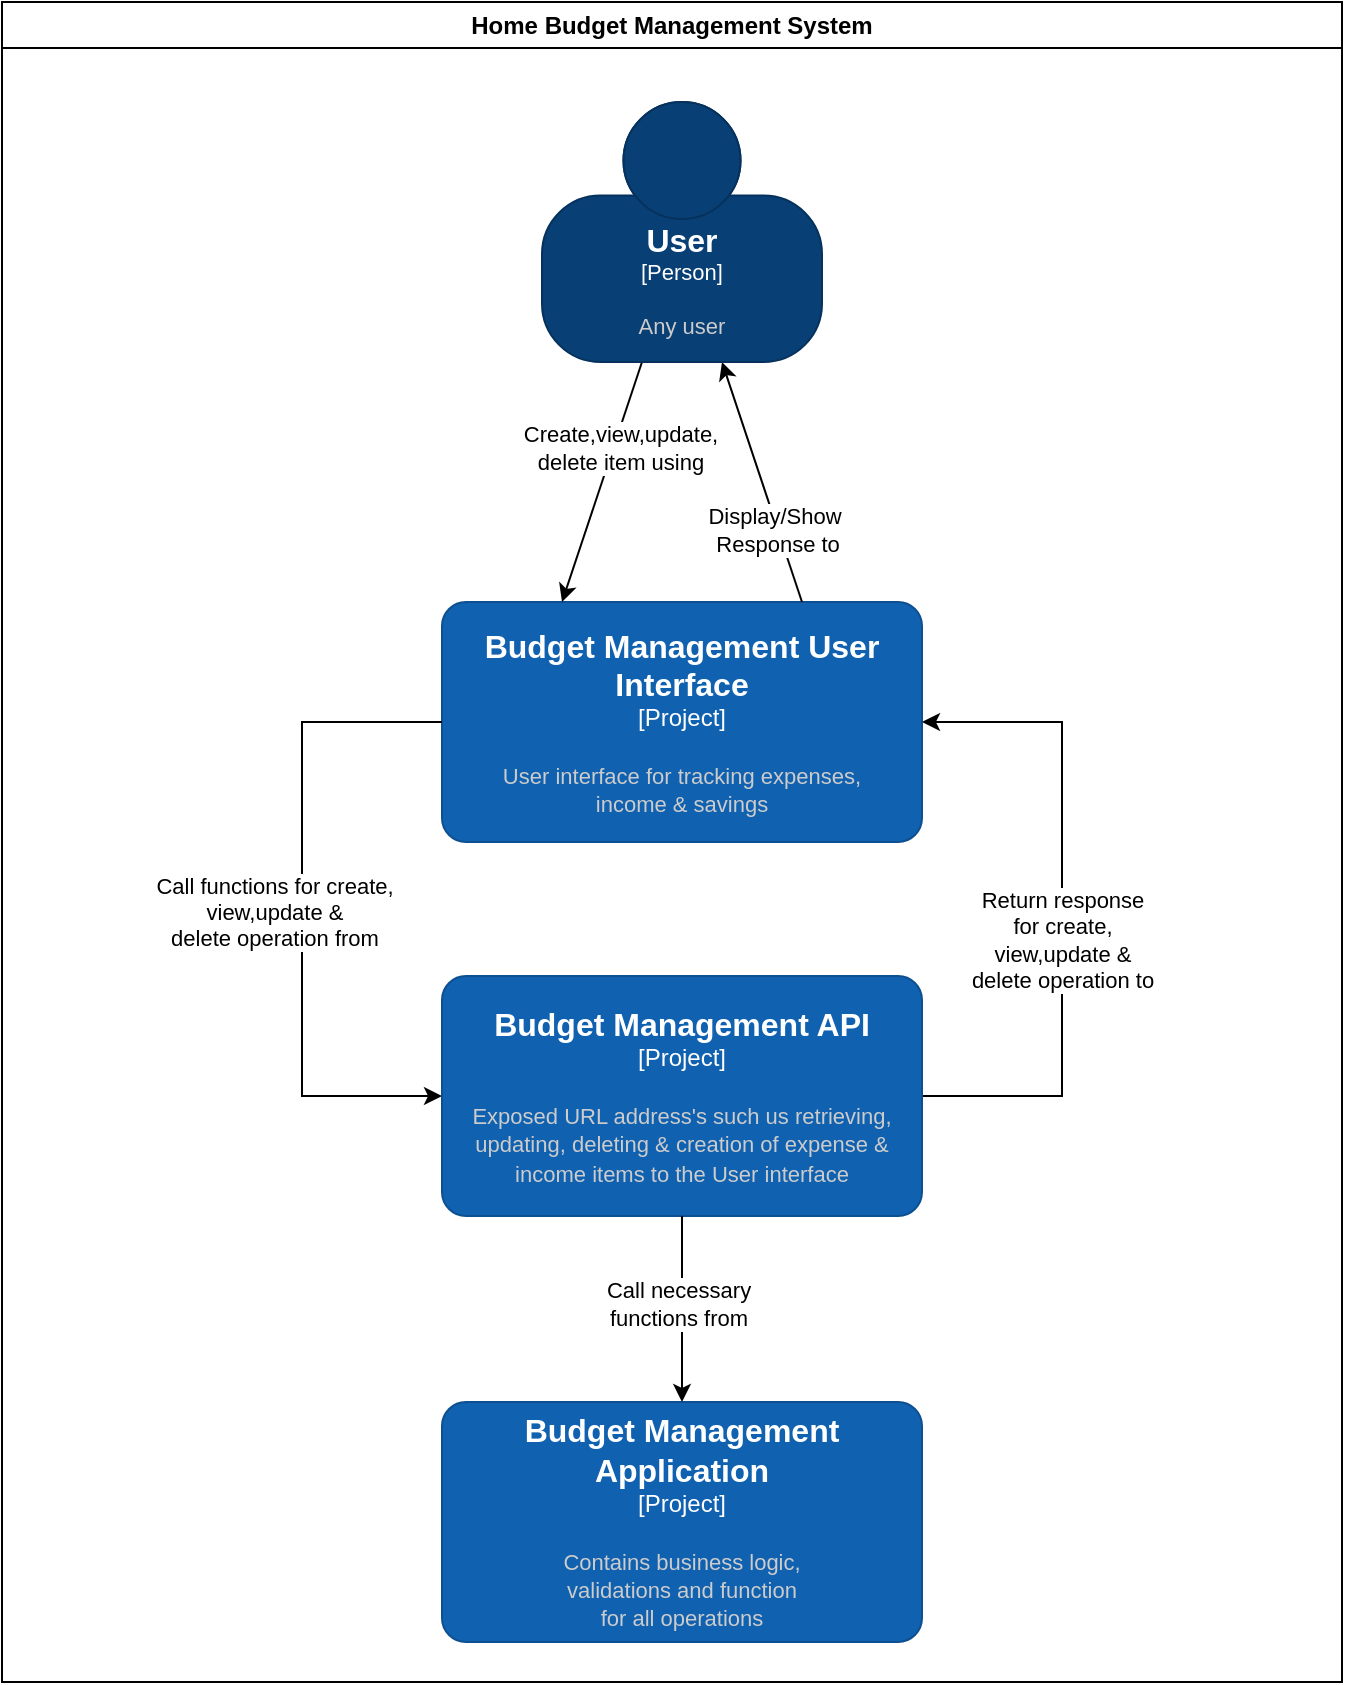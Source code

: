 <mxfile version="23.0.2" type="device" pages="4">
  <diagram id="5FCT35cr-_3KZNJjR0VE" name="Context Diagram">
    <mxGraphModel dx="1434" dy="746" grid="1" gridSize="10" guides="1" tooltips="1" connect="1" arrows="1" fold="1" page="1" pageScale="1" pageWidth="850" pageHeight="1100" math="0" shadow="0">
      <root>
        <mxCell id="0" />
        <mxCell id="1" parent="0" />
        <object placeholders="1" c4Name="Budget Management User Interface" c4Type="Project" c4Description="User interface for tracking expenses, &#xa;income &amp; savings" label="&lt;font style=&quot;font-size: 16px&quot;&gt;&lt;b&gt;%c4Name%&lt;/b&gt;&lt;/font&gt;&lt;div&gt;[%c4Type%]&lt;/div&gt;&lt;br&gt;&lt;div&gt;&lt;font style=&quot;font-size: 11px&quot;&gt;&lt;font color=&quot;#cccccc&quot;&gt;%c4Description%&lt;/font&gt;&lt;/div&gt;" id="icD8Lo6xf6LVsPJTVTtg-2">
          <mxCell style="rounded=1;whiteSpace=wrap;html=1;labelBackgroundColor=none;fillColor=#1061B0;fontColor=#ffffff;align=center;arcSize=10;strokeColor=#0D5091;metaEdit=1;resizable=0;points=[[0.25,0,0],[0.5,0,0],[0.75,0,0],[1,0.25,0],[1,0.5,0],[1,0.75,0],[0.75,1,0],[0.5,1,0],[0.25,1,0],[0,0.75,0],[0,0.5,0],[0,0.25,0]];" parent="1" vertex="1">
            <mxGeometry x="310" y="390" width="240" height="120" as="geometry" />
          </mxCell>
        </object>
        <mxCell id="icD8Lo6xf6LVsPJTVTtg-3" value="" style="endArrow=classic;html=1;rounded=0;entryX=0.25;entryY=0;entryDx=0;entryDy=0;entryPerimeter=0;" parent="1" target="icD8Lo6xf6LVsPJTVTtg-2" edge="1">
          <mxGeometry width="50" height="50" relative="1" as="geometry">
            <mxPoint x="410" y="270" as="sourcePoint" />
            <mxPoint x="300" y="260" as="targetPoint" />
          </mxGeometry>
        </mxCell>
        <mxCell id="icD8Lo6xf6LVsPJTVTtg-4" value="Create,view,update,&lt;br&gt;delete item using" style="edgeLabel;html=1;align=center;verticalAlign=middle;resizable=0;points=[];" parent="icD8Lo6xf6LVsPJTVTtg-3" vertex="1" connectable="0">
          <mxGeometry x="-0.44" y="-1" relative="1" as="geometry">
            <mxPoint x="1" y="9" as="offset" />
          </mxGeometry>
        </mxCell>
        <mxCell id="f4LnooMr3B--oVZkht8F-2" value="" style="endArrow=classic;html=1;rounded=0;entryX=0;entryY=0.5;entryDx=0;entryDy=0;entryPerimeter=0;exitX=0;exitY=0.5;exitDx=0;exitDy=0;exitPerimeter=0;" parent="1" source="icD8Lo6xf6LVsPJTVTtg-2" target="uFrJWNGo1mEy7ewk3SkO-1" edge="1">
          <mxGeometry width="50" height="50" relative="1" as="geometry">
            <mxPoint x="379.58" y="670.425" as="sourcePoint" />
            <mxPoint x="300.08" y="830" as="targetPoint" />
            <Array as="points">
              <mxPoint x="240" y="450" />
              <mxPoint x="240" y="547" />
              <mxPoint x="240" y="637" />
            </Array>
          </mxGeometry>
        </mxCell>
        <mxCell id="f4LnooMr3B--oVZkht8F-3" value="Call functions for create,&lt;br style=&quot;border-color: var(--border-color);&quot;&gt;view,update &amp;amp;&lt;br style=&quot;border-color: var(--border-color);&quot;&gt;delete operation from" style="edgeLabel;html=1;align=center;verticalAlign=middle;resizable=0;points=[];" parent="f4LnooMr3B--oVZkht8F-2" vertex="1" connectable="0">
          <mxGeometry x="-0.44" y="-1" relative="1" as="geometry">
            <mxPoint x="-13" y="73" as="offset" />
          </mxGeometry>
        </mxCell>
        <mxCell id="f4LnooMr3B--oVZkht8F-5" value="" style="endArrow=classic;html=1;rounded=0;exitX=1;exitY=0.5;exitDx=0;exitDy=0;exitPerimeter=0;entryX=1;entryY=0.5;entryDx=0;entryDy=0;entryPerimeter=0;" parent="1" source="uFrJWNGo1mEy7ewk3SkO-1" target="icD8Lo6xf6LVsPJTVTtg-2" edge="1">
          <mxGeometry width="50" height="50" relative="1" as="geometry">
            <mxPoint x="589.49" y="830" as="sourcePoint" />
            <mxPoint x="480.43" y="670.425" as="targetPoint" />
            <Array as="points">
              <mxPoint x="620" y="637" />
              <mxPoint x="620" y="547" />
              <mxPoint x="620" y="450" />
            </Array>
          </mxGeometry>
        </mxCell>
        <mxCell id="f4LnooMr3B--oVZkht8F-6" value="Return response&lt;br style=&quot;border-color: var(--border-color);&quot;&gt;for create,&lt;br style=&quot;border-color: var(--border-color);&quot;&gt;view,update &amp;amp;&lt;br style=&quot;border-color: var(--border-color);&quot;&gt;delete operation to" style="edgeLabel;html=1;align=center;verticalAlign=middle;resizable=0;points=[];labelBackgroundColor=default;" parent="f4LnooMr3B--oVZkht8F-5" vertex="1" connectable="0">
          <mxGeometry x="-0.44" y="-1" relative="1" as="geometry">
            <mxPoint x="-1" y="-57" as="offset" />
          </mxGeometry>
        </mxCell>
        <mxCell id="QTHnqEFquiWDveNKIbh--2" value="" style="endArrow=classic;html=1;rounded=0;" parent="1" edge="1">
          <mxGeometry width="50" height="50" relative="1" as="geometry">
            <mxPoint x="490" y="390" as="sourcePoint" />
            <mxPoint x="450" y="270" as="targetPoint" />
          </mxGeometry>
        </mxCell>
        <mxCell id="QTHnqEFquiWDveNKIbh--4" value="Display/Show&lt;br&gt;&amp;nbsp;Response to" style="edgeLabel;html=1;align=center;verticalAlign=middle;resizable=0;points=[];labelBackgroundColor=default;" parent="QTHnqEFquiWDveNKIbh--2" vertex="1" connectable="0">
          <mxGeometry x="-0.265" y="-1" relative="1" as="geometry">
            <mxPoint y="8" as="offset" />
          </mxGeometry>
        </mxCell>
        <mxCell id="QVUuXfxXhHKUAHsLXqaG-4" value="Home Budget Management System" style="swimlane;whiteSpace=wrap;html=1;" parent="1" vertex="1">
          <mxGeometry x="90" y="90" width="670" height="840" as="geometry" />
        </mxCell>
        <object placeholders="1" c4Name="User" c4Type="Person" c4Description="Any user" label="&lt;font style=&quot;font-size: 16px&quot;&gt;&lt;b&gt;%c4Name%&lt;/b&gt;&lt;/font&gt;&lt;div&gt;[%c4Type%]&lt;/div&gt;&lt;br&gt;&lt;div&gt;&lt;font style=&quot;font-size: 11px&quot;&gt;&lt;font color=&quot;#cccccc&quot;&gt;%c4Description%&lt;/font&gt;&lt;/div&gt;" id="aM5hz1iOpd-jWyLArko9-1">
          <mxCell style="html=1;fontSize=11;dashed=0;whiteSpace=wrap;fillColor=#083F75;strokeColor=#06315C;fontColor=#ffffff;shape=mxgraph.c4.person2;align=center;metaEdit=1;points=[[0.5,0,0],[1,0.5,0],[1,0.75,0],[0.75,1,0],[0.5,1,0],[0.25,1,0],[0,0.75,0],[0,0.5,0]];resizable=1;movable=1;rotatable=1;deletable=1;editable=1;locked=0;connectable=1;" vertex="1" parent="QVUuXfxXhHKUAHsLXqaG-4">
            <mxGeometry x="270" y="50" width="140" height="130" as="geometry" />
          </mxCell>
        </object>
        <object placeholders="1" c4Name="Budget Management API" c4Type="Project" c4Description="Exposed URL address&#39;s such us retrieving, updating, deleting &amp; creation of expense &amp; income items to the User interface" label="&lt;font style=&quot;font-size: 16px&quot;&gt;&lt;b&gt;%c4Name%&lt;/b&gt;&lt;/font&gt;&lt;div&gt;[%c4Type%]&lt;/div&gt;&lt;br&gt;&lt;div&gt;&lt;font style=&quot;font-size: 11px&quot;&gt;&lt;font color=&quot;#cccccc&quot;&gt;%c4Description%&lt;/font&gt;&lt;/div&gt;" id="uFrJWNGo1mEy7ewk3SkO-1">
          <mxCell style="rounded=1;whiteSpace=wrap;html=1;labelBackgroundColor=none;fillColor=#1061B0;fontColor=#ffffff;align=center;arcSize=10;strokeColor=#0D5091;metaEdit=1;resizable=0;points=[[0.25,0,0],[0.5,0,0],[0.75,0,0],[1,0.25,0],[1,0.5,0],[1,0.75,0],[0.75,1,0],[0.5,1,0],[0.25,1,0],[0,0.75,0],[0,0.5,0],[0,0.25,0]];" parent="QVUuXfxXhHKUAHsLXqaG-4" vertex="1">
            <mxGeometry x="220" y="487" width="240" height="120" as="geometry" />
          </mxCell>
        </object>
        <object placeholders="1" c4Name="Budget Management Application" c4Type="Project" c4Description="Contains business logic, &#xa;validations and function &#xa;for all operations" label="&lt;font style=&quot;font-size: 16px&quot;&gt;&lt;b&gt;%c4Name%&lt;/b&gt;&lt;/font&gt;&lt;div&gt;[%c4Type%]&lt;/div&gt;&lt;br&gt;&lt;div&gt;&lt;font style=&quot;font-size: 11px&quot;&gt;&lt;font color=&quot;#cccccc&quot;&gt;%c4Description%&lt;/font&gt;&lt;/div&gt;" id="QVUuXfxXhHKUAHsLXqaG-1">
          <mxCell style="rounded=1;whiteSpace=wrap;html=1;labelBackgroundColor=none;fillColor=#1061B0;fontColor=#ffffff;align=center;arcSize=10;strokeColor=#0D5091;metaEdit=1;resizable=0;points=[[0.25,0,0],[0.5,0,0],[0.75,0,0],[1,0.25,0],[1,0.5,0],[1,0.75,0],[0.75,1,0],[0.5,1,0],[0.25,1,0],[0,0.75,0],[0,0.5,0],[0,0.25,0]];" parent="QVUuXfxXhHKUAHsLXqaG-4" vertex="1">
            <mxGeometry x="220" y="700" width="240" height="120" as="geometry" />
          </mxCell>
        </object>
        <mxCell id="QVUuXfxXhHKUAHsLXqaG-2" value="" style="endArrow=classic;html=1;rounded=0;exitX=0.5;exitY=1;exitDx=0;exitDy=0;exitPerimeter=0;entryX=0.5;entryY=0;entryDx=0;entryDy=0;entryPerimeter=0;" parent="QVUuXfxXhHKUAHsLXqaG-4" source="uFrJWNGo1mEy7ewk3SkO-1" target="QVUuXfxXhHKUAHsLXqaG-1" edge="1">
          <mxGeometry width="50" height="50" relative="1" as="geometry">
            <mxPoint x="350" y="680" as="sourcePoint" />
            <mxPoint x="400" y="630" as="targetPoint" />
          </mxGeometry>
        </mxCell>
        <mxCell id="QVUuXfxXhHKUAHsLXqaG-3" value="Call necessary &lt;br&gt;functions from" style="edgeLabel;html=1;align=center;verticalAlign=middle;resizable=0;points=[];" parent="QVUuXfxXhHKUAHsLXqaG-2" vertex="1" connectable="0">
          <mxGeometry x="-0.054" y="-2" relative="1" as="geometry">
            <mxPoint as="offset" />
          </mxGeometry>
        </mxCell>
      </root>
    </mxGraphModel>
  </diagram>
  <diagram id="6YwK48mxCyrhHlDPq4eD" name="Container Diagram">
    <mxGraphModel dx="1434" dy="746" grid="1" gridSize="10" guides="1" tooltips="1" connect="1" arrows="1" fold="1" page="1" pageScale="1" pageWidth="850" pageHeight="1100" math="0" shadow="0">
      <root>
        <mxCell id="0" />
        <mxCell id="1" parent="0" />
        <mxCell id="s9C7ywW_lIMtLsObo5l--1" value="" style="endArrow=classic;html=1;rounded=0;entryX=0.25;entryY=0;entryDx=0;entryDy=0;entryPerimeter=0;" edge="1" parent="1" target="kCXW7iN6t5KOWbKkvG-a-1">
          <mxGeometry width="50" height="50" relative="1" as="geometry">
            <mxPoint x="240" y="250" as="sourcePoint" />
            <mxPoint x="200" y="370" as="targetPoint" />
          </mxGeometry>
        </mxCell>
        <mxCell id="s9C7ywW_lIMtLsObo5l--2" value="Create,view,update,&lt;br&gt;delete item using" style="edgeLabel;html=1;align=center;verticalAlign=middle;resizable=0;points=[];" vertex="1" connectable="0" parent="s9C7ywW_lIMtLsObo5l--1">
          <mxGeometry x="-0.44" y="-1" relative="1" as="geometry">
            <mxPoint x="1" y="9" as="offset" />
          </mxGeometry>
        </mxCell>
        <mxCell id="s9C7ywW_lIMtLsObo5l--3" value="" style="endArrow=classic;html=1;rounded=0;exitX=0.75;exitY=0;exitDx=0;exitDy=0;exitPerimeter=0;" edge="1" parent="1" source="kCXW7iN6t5KOWbKkvG-a-1">
          <mxGeometry width="50" height="50" relative="1" as="geometry">
            <mxPoint x="320" y="370" as="sourcePoint" />
            <mxPoint x="280" y="250" as="targetPoint" />
          </mxGeometry>
        </mxCell>
        <mxCell id="s9C7ywW_lIMtLsObo5l--4" value="Display/Show&lt;br&gt;&amp;nbsp;Response to" style="edgeLabel;html=1;align=center;verticalAlign=middle;resizable=0;points=[];" vertex="1" connectable="0" parent="s9C7ywW_lIMtLsObo5l--3">
          <mxGeometry x="-0.265" y="-1" relative="1" as="geometry">
            <mxPoint x="-1" y="-9" as="offset" />
          </mxGeometry>
        </mxCell>
        <object placeholders="1" c4Name="User" c4Type="Person" c4Description="Authenticated User&#xa;using JWT bearer authentication" label="&lt;font style=&quot;font-size: 16px&quot;&gt;&lt;b&gt;%c4Name%&lt;/b&gt;&lt;/font&gt;&lt;div&gt;[%c4Type%]&lt;/div&gt;&lt;br&gt;&lt;div&gt;&lt;font style=&quot;font-size: 11px&quot;&gt;&lt;font color=&quot;#cccccc&quot;&gt;%c4Description%&lt;/font&gt;&lt;/div&gt;" id="s9C7ywW_lIMtLsObo5l--5">
          <mxCell style="html=1;fontSize=11;dashed=0;whiteSpace=wrap;fillColor=#083F75;strokeColor=#06315C;fontColor=#ffffff;shape=mxgraph.c4.person2;align=center;metaEdit=1;points=[[0.5,0,0],[1,0.5,0],[1,0.75,0],[0.75,1,0],[0.5,1,0],[0.25,1,0],[0,0.75,0],[0,0.5,0]];resizable=1;movable=1;rotatable=1;deletable=1;editable=1;locked=0;connectable=1;" vertex="1" parent="1">
            <mxGeometry x="185" y="100" width="150" height="150" as="geometry" />
          </mxCell>
        </object>
        <object placeholders="1" c4Name="Budget Management API" c4Type="Project" c4Application="Project" label="&lt;font style=&quot;font-size: 16px&quot;&gt;&lt;b&gt;&lt;div style=&quot;text-align: left&quot;&gt;%c4Name%&lt;/div&gt;&lt;/b&gt;&lt;/font&gt;&lt;div style=&quot;text-align: left&quot;&gt;[%c4Application%]&lt;/div&gt;" id="S9DWVw8_o6RoV3Oth5ob-1">
          <mxCell style="rounded=1;fontSize=11;whiteSpace=wrap;html=1;dashed=1;arcSize=20;fillColor=none;strokeColor=#666666;fontColor=#333333;labelBackgroundColor=none;align=left;verticalAlign=bottom;labelBorderColor=none;spacingTop=0;spacing=10;dashPattern=8 4;metaEdit=1;rotatable=0;perimeter=rectanglePerimeter;noLabel=0;labelPadding=0;allowArrows=0;connectable=0;expand=0;recursiveResize=0;editable=1;pointerEvents=0;absoluteArcSize=1;points=[[0.25,0,0],[0.5,0,0],[0.75,0,0],[1,0.25,0],[1,0.5,0],[1,0.75,0],[0.75,1,0],[0.5,1,0],[0.25,1,0],[0,0.75,0],[0,0.5,0],[0,0.25,0]];" vertex="1" parent="1">
            <mxGeometry x="575" y="210" width="370" height="590" as="geometry" />
          </mxCell>
        </object>
        <mxCell id="37i83Ka923ZZIgaoi8ty-2" value="" style="swimlane;startSize=0;strokeColor=#FF0000;strokeWidth=2;" vertex="1" parent="1">
          <mxGeometry x="60" y="410" width="375" height="320" as="geometry">
            <mxRectangle x="320" y="520" width="50" height="40" as="alternateBounds" />
          </mxGeometry>
        </mxCell>
        <object placeholders="1" c4Name="Budget Management User Interface" c4Type="Project" c4Application="Project" label="&lt;font style=&quot;font-size: 16px&quot;&gt;&lt;b&gt;&lt;div style=&quot;text-align: left&quot;&gt;%c4Name%&lt;/div&gt;&lt;/b&gt;&lt;/font&gt;&lt;div style=&quot;text-align: left&quot;&gt;[%c4Application%]&lt;/div&gt;" id="-sNlle5iBDdhv-c-N-Z2-1">
          <mxCell style="rounded=1;fontSize=11;whiteSpace=wrap;html=1;dashed=1;arcSize=20;fillColor=none;strokeColor=#666666;fontColor=#333333;labelBackgroundColor=none;align=left;verticalAlign=bottom;labelBorderColor=none;spacingTop=0;spacing=10;dashPattern=8 4;metaEdit=1;rotatable=0;perimeter=rectanglePerimeter;noLabel=0;labelPadding=0;allowArrows=0;connectable=0;expand=0;recursiveResize=0;editable=1;pointerEvents=0;absoluteArcSize=1;points=[[0.25,0,0],[0.5,0,0],[0.75,0,0],[1,0.25,0],[1,0.5,0],[1,0.75,0],[0.75,1,0],[0.5,1,0],[0.25,1,0],[0,0.75,0],[0,0.5,0],[0,0.25,0]];" vertex="1" parent="37i83Ka923ZZIgaoi8ty-2">
            <mxGeometry x="15" y="20" width="345" height="260" as="geometry" />
          </mxCell>
        </object>
        <object placeholders="1" c4Name="HomeBudgetManagement.Spa.React" c4Type="Container" c4Technology="Asp.net with React" c4Description="Single page web app that has pages for create, read, modify, delete &amp; list" label="&lt;font style=&quot;font-size: 16px&quot;&gt;&lt;b&gt;%c4Name%&lt;/b&gt;&lt;/font&gt;&lt;div&gt;[%c4Type%: %c4Technology%]&lt;/div&gt;&lt;br&gt;&lt;div&gt;&lt;font style=&quot;font-size: 11px&quot;&gt;&lt;font color=&quot;#E6E6E6&quot;&gt;%c4Description%&lt;/font&gt;&lt;/div&gt;" id="kCXW7iN6t5KOWbKkvG-a-1">
          <mxCell style="rounded=1;whiteSpace=wrap;html=1;fontSize=11;labelBackgroundColor=none;fillColor=#23A2D9;fontColor=#ffffff;align=center;arcSize=10;strokeColor=#0E7DAD;metaEdit=1;resizable=1;points=[[0.25,0,0],[0.5,0,0],[0.75,0,0],[1,0.25,0],[1,0.5,0],[1,0.75,0],[0.75,1,0],[0.5,1,0],[0.25,1,0],[0,0.75,0],[0,0.5,0],[0,0.25,0]];movable=1;rotatable=1;deletable=1;editable=1;locked=0;connectable=1;" vertex="1" parent="37i83Ka923ZZIgaoi8ty-2">
            <mxGeometry x="42.5" y="60" width="290" height="160" as="geometry" />
          </mxCell>
        </object>
        <mxCell id="37i83Ka923ZZIgaoi8ty-3" value="&lt;font color=&quot;#ff0000&quot;&gt;Docker Container&lt;/font&gt;" style="text;html=1;align=center;verticalAlign=middle;resizable=0;points=[];autosize=1;strokeColor=none;fillColor=none;" vertex="1" parent="37i83Ka923ZZIgaoi8ty-2">
          <mxGeometry x="125" y="290" width="120" height="30" as="geometry" />
        </mxCell>
        <object placeholders="1" c4Name="HomeBudgetManagement.ApiGateway" c4Type="Container" c4Technology="Ocelot, Microsoft JWT authentication" c4Description="Exposed url to user interface and forward the request to HomeBudgetManagement.Api.Core" label="&lt;font style=&quot;font-size: 16px&quot;&gt;&lt;b&gt;%c4Name%&lt;/b&gt;&lt;/font&gt;&lt;div&gt;[%c4Type%: %c4Technology%]&lt;/div&gt;&lt;br&gt;&lt;div&gt;&lt;font style=&quot;font-size: 11px&quot;&gt;&lt;font color=&quot;#E6E6E6&quot;&gt;%c4Description%&lt;/font&gt;&lt;/div&gt;" id="CEXaL0Me1ZiWaXx9gz2a-1">
          <mxCell style="rounded=1;whiteSpace=wrap;html=1;fontSize=11;labelBackgroundColor=none;fillColor=#23A2D9;fontColor=#ffffff;align=center;arcSize=10;strokeColor=#0E7DAD;metaEdit=1;resizable=1;points=[[0.25,0,0],[0.5,0,0],[0.75,0,0],[1,0.25,0],[1,0.5,0],[1,0.75,0],[0.75,1,0],[0.5,1,0],[0.25,1,0],[0,0.75,0],[0,0.5,0],[0,0.25,0]];movable=1;rotatable=1;deletable=1;editable=1;locked=0;connectable=1;" vertex="1" parent="1">
            <mxGeometry x="606" y="570" width="310" height="130" as="geometry" />
          </mxCell>
        </object>
        <mxCell id="CEXaL0Me1ZiWaXx9gz2a-6" value="" style="swimlane;startSize=0;strokeColor=#ff0000;strokeWidth=2;" vertex="1" parent="1">
          <mxGeometry x="596" y="550" width="330" height="180" as="geometry">
            <mxRectangle x="470" y="780" width="50" height="40" as="alternateBounds" />
          </mxGeometry>
        </mxCell>
        <mxCell id="CEXaL0Me1ZiWaXx9gz2a-7" value="&lt;font color=&quot;#ff0000&quot;&gt;Docker Container&lt;/font&gt;" style="text;html=1;align=center;verticalAlign=middle;resizable=0;points=[];autosize=1;strokeColor=none;fillColor=none;" vertex="1" parent="CEXaL0Me1ZiWaXx9gz2a-6">
          <mxGeometry x="100" y="150" width="120" height="30" as="geometry" />
        </mxCell>
        <object placeholders="1" c4Name="HomeBudgetManagement.Api.Core" c4Type="Container" c4Technology="Asp.net web api with Microsoft JWT authentication" c4Description="Contains controller and actions for all operation that calls from application container" label="&lt;font style=&quot;font-size: 16px&quot;&gt;&lt;b&gt;%c4Name%&lt;/b&gt;&lt;/font&gt;&lt;div&gt;[%c4Type%: %c4Technology%]&lt;/div&gt;&lt;br&gt;&lt;div&gt;&lt;font style=&quot;font-size: 11px&quot;&gt;&lt;font color=&quot;#E6E6E6&quot;&gt;%c4Description%&lt;/font&gt;&lt;/div&gt;" id="CEXaL0Me1ZiWaXx9gz2a-8">
          <mxCell style="rounded=1;whiteSpace=wrap;html=1;fontSize=11;labelBackgroundColor=none;fillColor=#23A2D9;fontColor=#ffffff;align=center;arcSize=10;strokeColor=#0E7DAD;metaEdit=1;resizable=1;points=[[0.25,0,0],[0.5,0,0],[0.75,0,0],[1,0.25,0],[1,0.5,0],[1,0.75,0],[0.75,1,0],[0.5,1,0],[0.25,1,0],[0,0.75,0],[0,0.5,0],[0,0.25,0]];movable=1;rotatable=1;deletable=1;editable=1;locked=0;connectable=1;" vertex="1" parent="1">
            <mxGeometry x="616" y="320" width="290" height="140" as="geometry" />
          </mxCell>
        </object>
        <mxCell id="typRYs-rnKdtkLTnknai-1" value="" style="endArrow=classic;html=1;rounded=0;exitX=1;exitY=0.75;exitDx=0;exitDy=0;exitPerimeter=0;entryX=0.01;entryY=0.092;entryDx=0;entryDy=0;entryPerimeter=0;" edge="1" parent="1" target="CEXaL0Me1ZiWaXx9gz2a-1">
          <mxGeometry width="50" height="50" relative="1" as="geometry">
            <mxPoint x="392.5" y="580" as="sourcePoint" />
            <mxPoint x="515" y="580" as="targetPoint" />
            <Array as="points" />
          </mxGeometry>
        </mxCell>
        <mxCell id="typRYs-rnKdtkLTnknai-2" value="Use fetch() Call functions &lt;br&gt;for create,&lt;br style=&quot;border-color: var(--border-color);&quot;&gt;view,update&amp;nbsp;&amp;amp;&lt;br style=&quot;border-color: var(--border-color);&quot;&gt;delete operation &lt;br&gt;from" style="edgeLabel;html=1;align=center;verticalAlign=middle;resizable=1;points=[];movable=1;rotatable=1;deletable=1;editable=1;locked=0;connectable=1;labelBackgroundColor=default;rotation=0;labelBorderColor=none;" vertex="1" connectable="0" parent="typRYs-rnKdtkLTnknai-1">
          <mxGeometry x="-0.44" y="-1" relative="1" as="geometry">
            <mxPoint x="62" y="-1" as="offset" />
          </mxGeometry>
        </mxCell>
        <mxCell id="g2vBleNS2WTSphXSzn0W-3" value="" style="swimlane;startSize=0;strokeColor=#ff0000;strokeWidth=2;" vertex="1" parent="1">
          <mxGeometry x="596" y="310" width="330" height="180" as="geometry">
            <mxRectangle x="470" y="780" width="50" height="40" as="alternateBounds" />
          </mxGeometry>
        </mxCell>
        <mxCell id="g2vBleNS2WTSphXSzn0W-4" value="&lt;font color=&quot;#ff0000&quot;&gt;Docker Container&lt;/font&gt;" style="text;html=1;align=center;verticalAlign=middle;resizable=0;points=[];autosize=1;strokeColor=none;fillColor=none;" vertex="1" parent="g2vBleNS2WTSphXSzn0W-3">
          <mxGeometry x="110" y="150" width="120" height="30" as="geometry" />
        </mxCell>
        <mxCell id="g2vBleNS2WTSphXSzn0W-6" value="" style="endArrow=classic;html=1;rounded=0;" edge="1" parent="1">
          <mxGeometry width="50" height="50" relative="1" as="geometry">
            <mxPoint x="676" y="570" as="sourcePoint" />
            <mxPoint x="676" y="460" as="targetPoint" />
          </mxGeometry>
        </mxCell>
        <mxCell id="g2vBleNS2WTSphXSzn0W-8" value="Forward calls to" style="edgeLabel;html=1;align=center;verticalAlign=middle;resizable=0;points=[];" vertex="1" connectable="0" parent="g2vBleNS2WTSphXSzn0W-6">
          <mxGeometry x="-0.036" y="1" relative="1" as="geometry">
            <mxPoint as="offset" />
          </mxGeometry>
        </mxCell>
        <mxCell id="g2vBleNS2WTSphXSzn0W-7" value="" style="endArrow=classic;html=1;rounded=0;" edge="1" parent="1">
          <mxGeometry width="50" height="50" relative="1" as="geometry">
            <mxPoint x="846" y="460" as="sourcePoint" />
            <mxPoint x="846" y="570" as="targetPoint" />
          </mxGeometry>
        </mxCell>
        <mxCell id="HYnjlaxCiyNkzDJLHblk-3" value="Text" style="edgeLabel;html=1;align=center;verticalAlign=middle;resizable=0;points=[];" vertex="1" connectable="0" parent="g2vBleNS2WTSphXSzn0W-7">
          <mxGeometry x="0.036" y="-3" relative="1" as="geometry">
            <mxPoint as="offset" />
          </mxGeometry>
        </mxCell>
        <mxCell id="FUCgzq0ruMqiBqnsHfHi-1" value="Return JSON/HTTP&lt;br&gt;&amp;nbsp;response to" style="edgeLabel;html=1;align=center;verticalAlign=middle;resizable=0;points=[];" vertex="1" connectable="0" parent="g2vBleNS2WTSphXSzn0W-7">
          <mxGeometry x="0.036" y="-1" relative="1" as="geometry">
            <mxPoint as="offset" />
          </mxGeometry>
        </mxCell>
        <mxCell id="FUCgzq0ruMqiBqnsHfHi-3" value="" style="endArrow=classic;html=1;rounded=0;exitX=0.794;exitY=1;exitDx=0;exitDy=0;exitPerimeter=0;entryX=0.857;entryY=1.013;entryDx=0;entryDy=0;entryPerimeter=0;" edge="1" parent="1" source="CEXaL0Me1ZiWaXx9gz2a-1" target="kCXW7iN6t5KOWbKkvG-a-1">
          <mxGeometry width="50" height="50" relative="1" as="geometry">
            <mxPoint x="725" y="860" as="sourcePoint" />
            <mxPoint x="775" y="810" as="targetPoint" />
            <Array as="points">
              <mxPoint x="852" y="830" />
              <mxPoint x="353" y="830" />
            </Array>
          </mxGeometry>
        </mxCell>
        <mxCell id="FUCgzq0ruMqiBqnsHfHi-4" value="Pass the result from&amp;nbsp; Api.Core project to" style="edgeLabel;html=1;align=center;verticalAlign=middle;resizable=0;points=[];" vertex="1" connectable="0" parent="FUCgzq0ruMqiBqnsHfHi-3">
          <mxGeometry x="-0.051" y="-2" relative="1" as="geometry">
            <mxPoint as="offset" />
          </mxGeometry>
        </mxCell>
        <object placeholders="1" c4Name="Budget Management Application" c4Type="Project" c4Application="Project" label="&lt;font style=&quot;font-size: 16px&quot;&gt;&lt;b&gt;&lt;div style=&quot;text-align: left&quot;&gt;%c4Name%&lt;/div&gt;&lt;/b&gt;&lt;/font&gt;&lt;div style=&quot;text-align: left&quot;&gt;[%c4Application%]&lt;/div&gt;" id="cdPbvZ71sPqNWpiyR-SY-1">
          <mxCell style="rounded=1;fontSize=11;whiteSpace=wrap;html=1;dashed=1;arcSize=20;fillColor=none;strokeColor=#666666;fontColor=#333333;labelBackgroundColor=none;align=left;verticalAlign=bottom;labelBorderColor=none;spacingTop=0;spacing=10;dashPattern=8 4;metaEdit=1;rotatable=0;perimeter=rectanglePerimeter;noLabel=0;labelPadding=0;allowArrows=0;connectable=0;expand=0;recursiveResize=0;editable=1;pointerEvents=0;absoluteArcSize=1;points=[[0.25,0,0],[0.5,0,0],[0.75,0,0],[1,0.25,0],[1,0.5,0],[1,0.75,0],[0.75,1,0],[0.5,1,0],[0.25,1,0],[0,0.75,0],[0,0.5,0],[0,0.25,0]];" vertex="1" parent="1">
            <mxGeometry x="1150" y="130" width="820" height="680" as="geometry" />
          </mxCell>
        </object>
        <object placeholders="1" c4Name="HomeBudgetManagement.Core" c4Type="Container" c4Technology="C# Class library" c4Description="Contain domain objects such &#xa;us aggregates, entities, &#xa;events, exception &amp; so on." label="&lt;font style=&quot;font-size: 16px&quot;&gt;&lt;b&gt;%c4Name%&lt;/b&gt;&lt;/font&gt;&lt;div&gt;[%c4Type%: %c4Technology%]&lt;/div&gt;&lt;br&gt;&lt;div&gt;&lt;font style=&quot;font-size: 11px&quot;&gt;&lt;font color=&quot;#E6E6E6&quot;&gt;%c4Description%&lt;/font&gt;&lt;/div&gt;" id="0iKxOamI6NnpDmx_u-g2-1">
          <mxCell style="rounded=1;whiteSpace=wrap;html=1;fontSize=11;labelBackgroundColor=none;fillColor=#23A2D9;fontColor=#ffffff;align=center;arcSize=10;strokeColor=#0E7DAD;metaEdit=1;resizable=1;points=[[0.25,0,0],[0.5,0,0],[0.75,0,0],[1,0.25,0],[1,0.5,0],[1,0.75,0],[0.75,1,0],[0.5,1,0],[0.25,1,0],[0,0.75,0],[0,0.5,0],[0,0.25,0]];movable=1;rotatable=1;deletable=1;editable=1;locked=0;connectable=1;" vertex="1" parent="1">
            <mxGeometry x="1181" y="590" width="290" height="140" as="geometry" />
          </mxCell>
        </object>
        <object placeholders="1" c4Name="HomeBudgetManagement.Application" c4Type="Container" c4Technology="C# Class library" c4Description="Contains business logic, validations responsible for all operations&#xa;related to domain" label="&lt;font style=&quot;font-size: 16px&quot;&gt;&lt;b&gt;%c4Name%&lt;/b&gt;&lt;/font&gt;&lt;div&gt;[%c4Type%: %c4Technology%]&lt;/div&gt;&lt;br&gt;&lt;div&gt;&lt;font style=&quot;font-size: 11px&quot;&gt;&lt;font color=&quot;#E6E6E6&quot;&gt;%c4Description%&lt;/font&gt;&lt;/div&gt;" id="0iKxOamI6NnpDmx_u-g2-2">
          <mxCell style="rounded=1;whiteSpace=wrap;html=1;fontSize=11;labelBackgroundColor=none;fillColor=#23A2D9;fontColor=#ffffff;align=center;arcSize=10;strokeColor=#0E7DAD;metaEdit=1;resizable=1;points=[[0.25,0,0],[0.5,0,0],[0.75,0,0],[1,0.25,0],[1,0.5,0],[1,0.75,0],[0.75,1,0],[0.5,1,0],[0.25,1,0],[0,0.75,0],[0,0.5,0],[0,0.25,0]];movable=1;rotatable=1;deletable=1;editable=1;locked=0;connectable=1;" vertex="1" parent="1">
            <mxGeometry x="1180" y="390" width="300" height="140" as="geometry" />
          </mxCell>
        </object>
        <object placeholders="1" c4Name="HomeBudgetManagement.DTO" c4Type="Container" c4Technology="C# Class library" c4Description="Shared library for &#xa;Data transfer object models" label="&lt;font style=&quot;font-size: 16px&quot;&gt;&lt;b&gt;%c4Name%&lt;/b&gt;&lt;/font&gt;&lt;div&gt;[%c4Type%: %c4Technology%]&lt;/div&gt;&lt;br&gt;&lt;div&gt;&lt;font style=&quot;font-size: 11px&quot;&gt;&lt;font color=&quot;#E6E6E6&quot;&gt;%c4Description%&lt;/font&gt;&lt;/div&gt;" id="0iKxOamI6NnpDmx_u-g2-3">
          <mxCell style="rounded=1;whiteSpace=wrap;html=1;fontSize=11;labelBackgroundColor=none;fillColor=#23A2D9;fontColor=#ffffff;align=center;arcSize=10;strokeColor=#0E7DAD;metaEdit=1;resizable=1;points=[[0.25,0,0],[0.5,0,0],[0.75,0,0],[1,0.25,0],[1,0.5,0],[1,0.75,0],[0.75,1,0],[0.5,1,0],[0.25,1,0],[0,0.75,0],[0,0.5,0],[0,0.25,0]];movable=1;rotatable=1;deletable=1;editable=1;locked=0;connectable=1;" vertex="1" parent="1">
            <mxGeometry x="1180" y="191" width="290" height="140" as="geometry" />
          </mxCell>
        </object>
        <object placeholders="1" c4Name="HomeBudgetManagement.Infrastructure" c4Type="Container" c4Technology="C# Class library" c4Description="Contains non domain functions &#xa;such us repository, event services" label="&lt;font style=&quot;font-size: 16px&quot;&gt;&lt;b&gt;%c4Name%&lt;/b&gt;&lt;/font&gt;&lt;div&gt;[%c4Type%: %c4Technology%]&lt;/div&gt;&lt;br&gt;&lt;div&gt;&lt;font style=&quot;font-size: 11px&quot;&gt;&lt;font color=&quot;#E6E6E6&quot;&gt;%c4Description%&lt;/font&gt;&lt;/div&gt;" id="0iKxOamI6NnpDmx_u-g2-4">
          <mxCell style="rounded=1;whiteSpace=wrap;html=1;fontSize=11;labelBackgroundColor=none;fillColor=#23A2D9;fontColor=#ffffff;align=center;arcSize=10;strokeColor=#0E7DAD;metaEdit=1;resizable=1;points=[[0.25,0,0],[0.5,0,0],[0.75,0,0],[1,0.25,0],[1,0.5,0],[1,0.75,0],[0.75,1,0],[0.5,1,0],[0.25,1,0],[0,0.75,0],[0,0.5,0],[0,0.25,0]];movable=1;rotatable=1;deletable=1;editable=1;locked=0;connectable=1;" vertex="1" parent="1">
            <mxGeometry x="1620" y="390" width="310" height="140" as="geometry" />
          </mxCell>
        </object>
        <mxCell id="vVlILFZrk5H-o9rtOUjR-1" value="" style="endArrow=classic;startArrow=classic;html=1;rounded=0;exitX=0.998;exitY=0.59;exitDx=0;exitDy=0;exitPerimeter=0;entryX=0;entryY=0.5;entryDx=0;entryDy=0;entryPerimeter=0;" edge="1" parent="1">
          <mxGeometry width="50" height="50" relative="1" as="geometry">
            <mxPoint x="905.42" y="390.0" as="sourcePoint" />
            <mxPoint x="1180" y="447.4" as="targetPoint" />
          </mxGeometry>
        </mxCell>
        <mxCell id="vVlILFZrk5H-o9rtOUjR-2" value="Api.Core container will call&lt;br&gt;command &amp;amp; query object from&lt;br&gt;Application Container&lt;br&gt;&amp;nbsp;using mediaTr &amp;amp; DTO &lt;br&gt;objects from DTO Container&lt;br&gt;then Application Container&lt;br&gt;will execute and returned DTO objects&amp;nbsp;" style="edgeLabel;html=1;align=center;verticalAlign=middle;resizable=1;points=[];movable=1;rotatable=1;deletable=1;editable=1;locked=0;connectable=1;" vertex="1" connectable="0" parent="vVlILFZrk5H-o9rtOUjR-1">
          <mxGeometry x="-0.128" y="1" relative="1" as="geometry">
            <mxPoint x="24" y="56" as="offset" />
          </mxGeometry>
        </mxCell>
        <mxCell id="vVlILFZrk5H-o9rtOUjR-6" value="" style="endArrow=classic;html=1;rounded=0;entryX=0.5;entryY=0;entryDx=0;entryDy=0;entryPerimeter=0;" edge="1" parent="1" target="0iKxOamI6NnpDmx_u-g2-1">
          <mxGeometry width="50" height="50" relative="1" as="geometry">
            <mxPoint x="1326" y="533" as="sourcePoint" />
            <mxPoint x="1330" y="580" as="targetPoint" />
          </mxGeometry>
        </mxCell>
        <mxCell id="vVlILFZrk5H-o9rtOUjR-7" value="Uses entities, events, exceptions&lt;br&gt;&amp;nbsp;and so on from" style="edgeLabel;html=1;align=center;verticalAlign=middle;resizable=0;points=[];" vertex="1" connectable="0" parent="vVlILFZrk5H-o9rtOUjR-6">
          <mxGeometry x="-0.25" relative="1" as="geometry">
            <mxPoint as="offset" />
          </mxGeometry>
        </mxCell>
        <mxCell id="vVlILFZrk5H-o9rtOUjR-8" value="" style="endArrow=classic;html=1;rounded=0;entryX=0;entryY=0.5;entryDx=0;entryDy=0;entryPerimeter=0;exitX=1;exitY=0.5;exitDx=0;exitDy=0;exitPerimeter=0;" edge="1" parent="1" source="0iKxOamI6NnpDmx_u-g2-2" target="0iKxOamI6NnpDmx_u-g2-4">
          <mxGeometry width="50" height="50" relative="1" as="geometry">
            <mxPoint x="1570" y="446.5" as="sourcePoint" />
            <mxPoint x="1570" y="503.5" as="targetPoint" />
          </mxGeometry>
        </mxCell>
        <mxCell id="vVlILFZrk5H-o9rtOUjR-9" value="Uses repo,&lt;br&gt;event service &lt;br&gt;&amp;amp; other services&lt;br&gt;from" style="edgeLabel;html=1;align=center;verticalAlign=middle;resizable=0;points=[];" vertex="1" connectable="0" parent="vVlILFZrk5H-o9rtOUjR-8">
          <mxGeometry x="-0.25" relative="1" as="geometry">
            <mxPoint x="17" as="offset" />
          </mxGeometry>
        </mxCell>
        <mxCell id="vVlILFZrk5H-o9rtOUjR-12" value="" style="endArrow=classic;html=1;rounded=0;" edge="1" parent="1">
          <mxGeometry width="50" height="50" relative="1" as="geometry">
            <mxPoint x="760" y="320" as="sourcePoint" />
            <mxPoint x="1180" y="250" as="targetPoint" />
            <Array as="points">
              <mxPoint x="760" y="250" />
            </Array>
          </mxGeometry>
        </mxCell>
        <mxCell id="vVlILFZrk5H-o9rtOUjR-13" value="Uses DTO object for&lt;br&gt;&amp;nbsp;request &amp;amp; response for&lt;br&gt;&amp;nbsp;HomeBudgetManagement.Application" style="edgeLabel;html=1;align=center;verticalAlign=middle;resizable=0;points=[];" vertex="1" connectable="0" parent="vVlILFZrk5H-o9rtOUjR-12">
          <mxGeometry x="0.257" relative="1" as="geometry">
            <mxPoint x="52" as="offset" />
          </mxGeometry>
        </mxCell>
        <mxCell id="vVlILFZrk5H-o9rtOUjR-16" value="" style="endArrow=classic;html=1;rounded=0;" edge="1" parent="1">
          <mxGeometry width="50" height="50" relative="1" as="geometry">
            <mxPoint x="1320" y="390" as="sourcePoint" />
            <mxPoint x="1320" y="330" as="targetPoint" />
          </mxGeometry>
        </mxCell>
        <mxCell id="vVlILFZrk5H-o9rtOUjR-17" value="Uses DTO object from" style="edgeLabel;html=1;align=center;verticalAlign=middle;resizable=0;points=[];" vertex="1" connectable="0" parent="vVlILFZrk5H-o9rtOUjR-16">
          <mxGeometry x="-0.25" relative="1" as="geometry">
            <mxPoint as="offset" />
          </mxGeometry>
        </mxCell>
        <mxCell id="vVlILFZrk5H-o9rtOUjR-18" value="" style="swimlane;startSize=0;strokeColor=#05f0a9;strokeWidth=2;" vertex="1" parent="1">
          <mxGeometry x="1170" y="170" width="770" height="570" as="geometry" />
        </mxCell>
        <mxCell id="vVlILFZrk5H-o9rtOUjR-19" value="&lt;font color=&quot;#05f0a9&quot; style=&quot;font-size: 19px;&quot;&gt;DLL&lt;/font&gt;" style="text;html=1;align=center;verticalAlign=middle;resizable=0;points=[];autosize=1;strokeColor=none;fillColor=none;fontSize=19;" vertex="1" parent="1">
          <mxGeometry x="1635" y="703" width="60" height="40" as="geometry" />
        </mxCell>
        <mxCell id="FaiHbPAdxHTwyo1AYXyN-9" value="" style="swimlane;startSize=0;strokeColor=#05f0a9;strokeWidth=2;" vertex="1" parent="1">
          <mxGeometry x="40" y="1020" width="80" height="40" as="geometry" />
        </mxCell>
        <mxCell id="FaiHbPAdxHTwyo1AYXyN-10" value="" style="swimlane;startSize=0;strokeColor=#ff0000;strokeWidth=2;" vertex="1" parent="1">
          <mxGeometry x="40" y="970" width="80" height="40" as="geometry" />
        </mxCell>
        <mxCell id="FaiHbPAdxHTwyo1AYXyN-11" value="- Deployed in Docker Container&amp;nbsp;" style="text;html=1;align=center;verticalAlign=middle;resizable=0;points=[];autosize=1;strokeColor=none;fillColor=none;" vertex="1" parent="1">
          <mxGeometry x="124" y="975" width="190" height="30" as="geometry" />
        </mxCell>
        <mxCell id="FaiHbPAdxHTwyo1AYXyN-12" value="- Deployed as DLL&amp;nbsp;" style="text;html=1;align=center;verticalAlign=middle;resizable=0;points=[];autosize=1;strokeColor=none;fillColor=none;" vertex="1" parent="1">
          <mxGeometry x="120" y="1025" width="130" height="30" as="geometry" />
        </mxCell>
        <mxCell id="FaiHbPAdxHTwyo1AYXyN-13" value="Keys/Legends:" style="text;html=1;align=center;verticalAlign=middle;resizable=0;points=[];autosize=1;strokeColor=none;fillColor=none;" vertex="1" parent="1">
          <mxGeometry x="10" y="938" width="100" height="30" as="geometry" />
        </mxCell>
      </root>
    </mxGraphModel>
  </diagram>
  <diagram id="Rndot0yLu42Vqw9Rer7b" name="Component Diagram">
    <mxGraphModel dx="2284" dy="746" grid="1" gridSize="10" guides="1" tooltips="1" connect="1" arrows="1" fold="1" page="1" pageScale="1" pageWidth="850" pageHeight="1100" math="0" shadow="0">
      <root>
        <mxCell id="0" />
        <mxCell id="1" parent="0" />
        <mxCell id="eeJITLNDUprWcqymWU3q-2" value="NO CONTENT" style="text;html=1;strokeColor=none;fillColor=none;align=center;verticalAlign=middle;whiteSpace=wrap;rounded=0;" vertex="1" parent="1">
          <mxGeometry x="-570" y="360" width="420" height="100" as="geometry" />
        </mxCell>
      </root>
    </mxGraphModel>
  </diagram>
  <diagram id="WC7lvHjnsHOr5xc3CgOw" name="Code Diagram">
    <mxGraphModel dx="2284" dy="746" grid="1" gridSize="10" guides="1" tooltips="1" connect="1" arrows="1" fold="1" page="1" pageScale="1" pageWidth="850" pageHeight="1100" math="0" shadow="0">
      <root>
        <mxCell id="0" />
        <mxCell id="1" parent="0" />
        <mxCell id="z5mF5LFskyEwGMmA7slv-1" value="NO CONTENT" style="text;html=1;strokeColor=none;fillColor=none;align=center;verticalAlign=middle;whiteSpace=wrap;rounded=0;" vertex="1" parent="1">
          <mxGeometry x="-610" y="350" width="420" height="100" as="geometry" />
        </mxCell>
      </root>
    </mxGraphModel>
  </diagram>
</mxfile>
